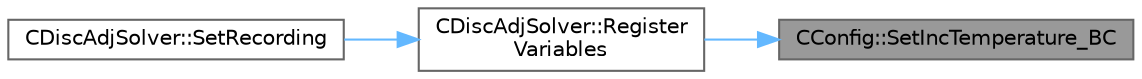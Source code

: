 digraph "CConfig::SetIncTemperature_BC"
{
 // LATEX_PDF_SIZE
  bgcolor="transparent";
  edge [fontname=Helvetica,fontsize=10,labelfontname=Helvetica,labelfontsize=10];
  node [fontname=Helvetica,fontsize=10,shape=box,height=0.2,width=0.4];
  rankdir="RL";
  Node1 [id="Node000001",label="CConfig::SetIncTemperature_BC",height=0.2,width=0.4,color="gray40", fillcolor="grey60", style="filled", fontcolor="black",tooltip="Set the inlet temperature imposed as BC for incompressible flow."];
  Node1 -> Node2 [id="edge1_Node000001_Node000002",dir="back",color="steelblue1",style="solid",tooltip=" "];
  Node2 [id="Node000002",label="CDiscAdjSolver::Register\lVariables",height=0.2,width=0.4,color="grey40", fillcolor="white", style="filled",URL="$classCDiscAdjSolver.html#a46669aa416ef9f487c65db54dfab03ee",tooltip="A virtual member."];
  Node2 -> Node3 [id="edge2_Node000002_Node000003",dir="back",color="steelblue1",style="solid",tooltip=" "];
  Node3 [id="Node000003",label="CDiscAdjSolver::SetRecording",height=0.2,width=0.4,color="grey40", fillcolor="white", style="filled",URL="$classCDiscAdjSolver.html#a96dd62e6656d620a13859ecbc5ac963e",tooltip="Prepare the solver for a new recording."];
}
